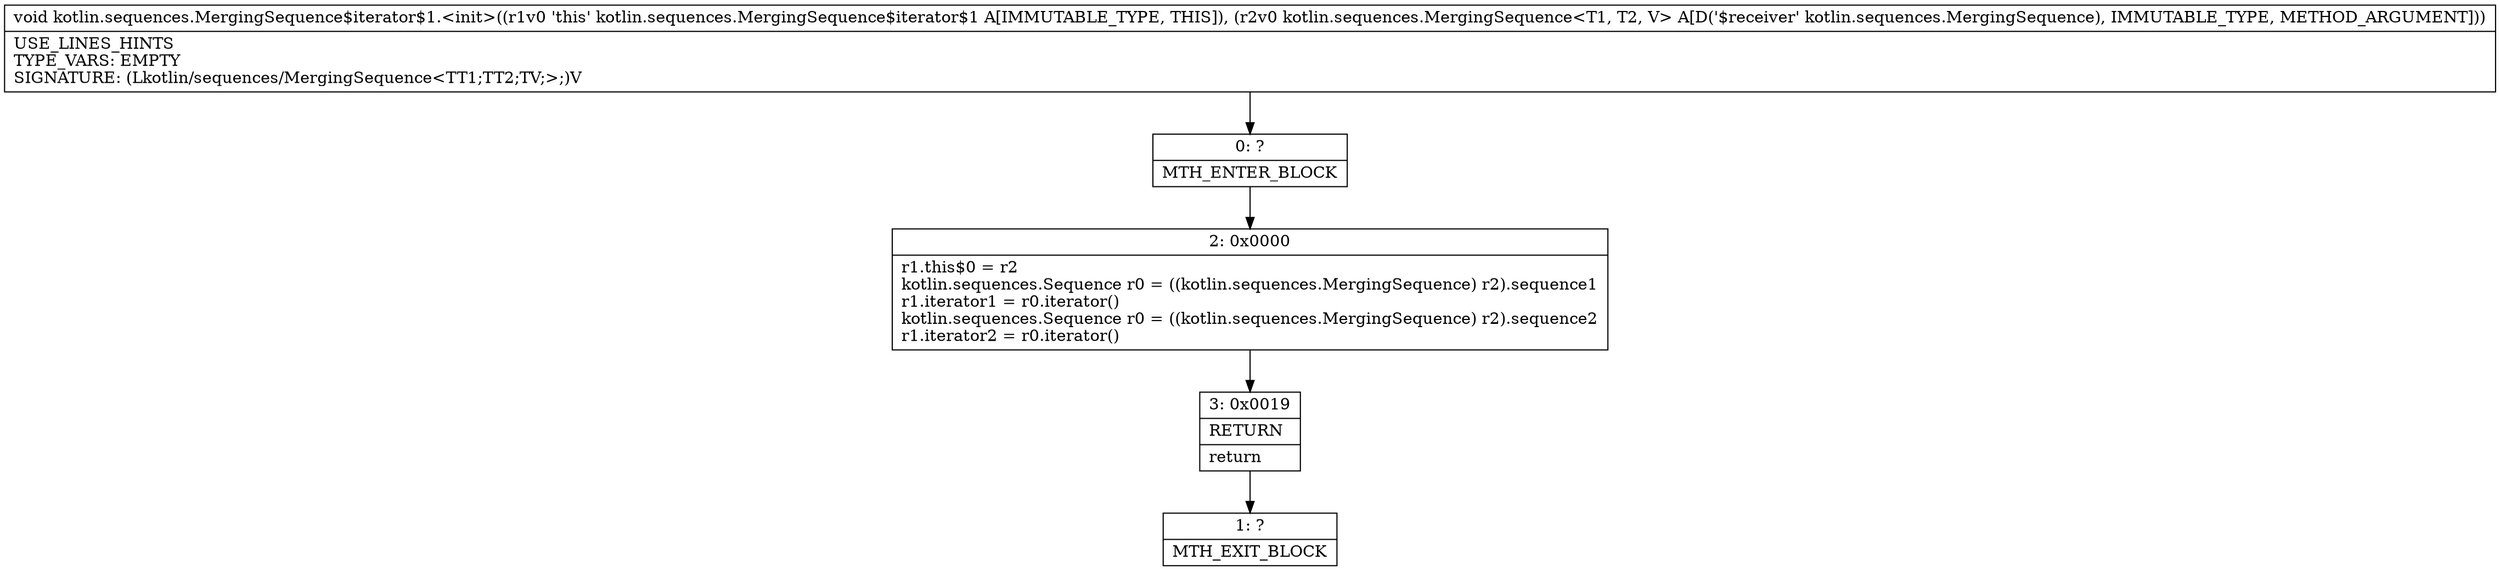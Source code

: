 digraph "CFG forkotlin.sequences.MergingSequence$iterator$1.\<init\>(Lkotlin\/sequences\/MergingSequence;)V" {
Node_0 [shape=record,label="{0\:\ ?|MTH_ENTER_BLOCK\l}"];
Node_2 [shape=record,label="{2\:\ 0x0000|r1.this$0 = r2\lkotlin.sequences.Sequence r0 = ((kotlin.sequences.MergingSequence) r2).sequence1\lr1.iterator1 = r0.iterator()\lkotlin.sequences.Sequence r0 = ((kotlin.sequences.MergingSequence) r2).sequence2\lr1.iterator2 = r0.iterator()\l}"];
Node_3 [shape=record,label="{3\:\ 0x0019|RETURN\l|return\l}"];
Node_1 [shape=record,label="{1\:\ ?|MTH_EXIT_BLOCK\l}"];
MethodNode[shape=record,label="{void kotlin.sequences.MergingSequence$iterator$1.\<init\>((r1v0 'this' kotlin.sequences.MergingSequence$iterator$1 A[IMMUTABLE_TYPE, THIS]), (r2v0 kotlin.sequences.MergingSequence\<T1, T2, V\> A[D('$receiver' kotlin.sequences.MergingSequence), IMMUTABLE_TYPE, METHOD_ARGUMENT]))  | USE_LINES_HINTS\lTYPE_VARS: EMPTY\lSIGNATURE: (Lkotlin\/sequences\/MergingSequence\<TT1;TT2;TV;\>;)V\l}"];
MethodNode -> Node_0;Node_0 -> Node_2;
Node_2 -> Node_3;
Node_3 -> Node_1;
}

